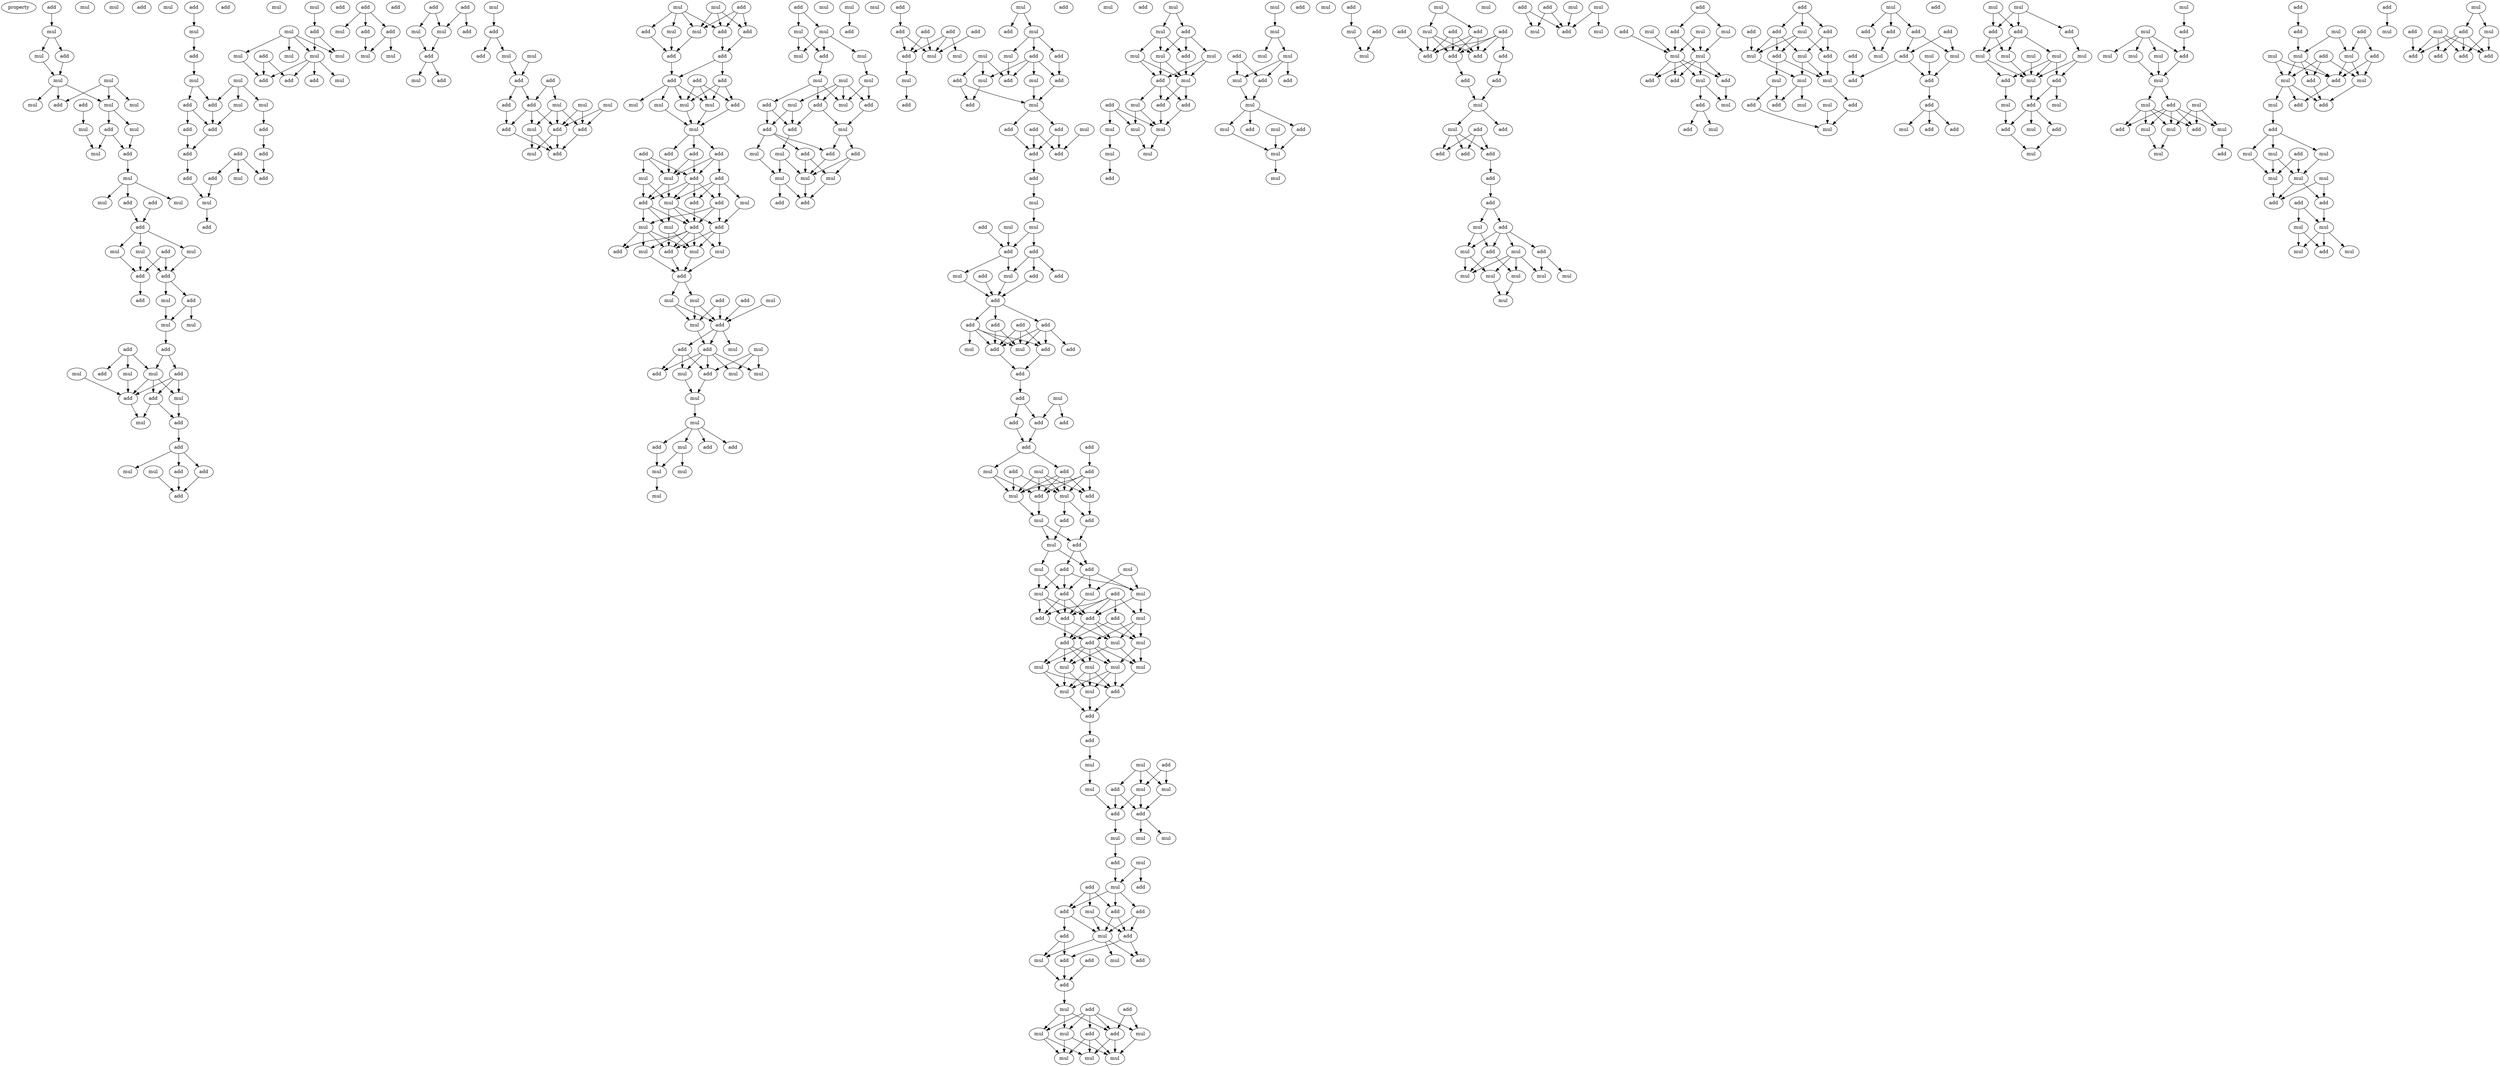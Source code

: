 digraph {
    node [fontcolor=black]
    property [mul=2,lf=1.4]
    0 [ label = add ];
    1 [ label = mul ];
    2 [ label = mul ];
    3 [ label = mul ];
    4 [ label = mul ];
    5 [ label = add ];
    6 [ label = mul ];
    7 [ label = mul ];
    8 [ label = mul ];
    9 [ label = mul ];
    10 [ label = add ];
    11 [ label = mul ];
    12 [ label = add ];
    13 [ label = mul ];
    14 [ label = add ];
    15 [ label = mul ];
    16 [ label = add ];
    17 [ label = mul ];
    18 [ label = mul ];
    19 [ label = mul ];
    20 [ label = add ];
    21 [ label = mul ];
    22 [ label = add ];
    23 [ label = add ];
    24 [ label = add ];
    25 [ label = mul ];
    26 [ label = add ];
    27 [ label = mul ];
    28 [ label = mul ];
    29 [ label = add ];
    30 [ label = add ];
    31 [ label = mul ];
    32 [ label = add ];
    33 [ label = add ];
    34 [ label = mul ];
    35 [ label = mul ];
    36 [ label = add ];
    37 [ label = add ];
    38 [ label = add ];
    39 [ label = mul ];
    40 [ label = mul ];
    41 [ label = add ];
    42 [ label = mul ];
    43 [ label = add ];
    44 [ label = add ];
    45 [ label = mul ];
    46 [ label = mul ];
    47 [ label = add ];
    48 [ label = add ];
    49 [ label = mul ];
    50 [ label = mul ];
    51 [ label = add ];
    52 [ label = add ];
    53 [ label = mul ];
    54 [ label = add ];
    55 [ label = add ];
    56 [ label = add ];
    57 [ label = mul ];
    58 [ label = mul ];
    59 [ label = add ];
    60 [ label = mul ];
    61 [ label = mul ];
    62 [ label = add ];
    63 [ label = add ];
    64 [ label = mul ];
    65 [ label = mul ];
    66 [ label = add ];
    67 [ label = add ];
    68 [ label = add ];
    69 [ label = add ];
    70 [ label = add ];
    71 [ label = add ];
    72 [ label = add ];
    73 [ label = add ];
    74 [ label = mul ];
    75 [ label = add ];
    76 [ label = mul ];
    77 [ label = mul ];
    78 [ label = add ];
    79 [ label = add ];
    80 [ label = add ];
    81 [ label = mul ];
    82 [ label = mul ];
    83 [ label = add ];
    84 [ label = mul ];
    85 [ label = mul ];
    86 [ label = mul ];
    87 [ label = mul ];
    88 [ label = add ];
    89 [ label = add ];
    90 [ label = add ];
    91 [ label = add ];
    92 [ label = mul ];
    93 [ label = add ];
    94 [ label = add ];
    95 [ label = add ];
    96 [ label = mul ];
    97 [ label = mul ];
    98 [ label = add ];
    99 [ label = add ];
    100 [ label = add ];
    101 [ label = mul ];
    102 [ label = mul ];
    103 [ label = add ];
    104 [ label = mul ];
    105 [ label = add ];
    106 [ label = mul ];
    107 [ label = add ];
    108 [ label = mul ];
    109 [ label = mul ];
    110 [ label = add ];
    111 [ label = add ];
    112 [ label = add ];
    113 [ label = mul ];
    114 [ label = add ];
    115 [ label = mul ];
    116 [ label = add ];
    117 [ label = mul ];
    118 [ label = add ];
    119 [ label = mul ];
    120 [ label = add ];
    121 [ label = add ];
    122 [ label = add ];
    123 [ label = mul ];
    124 [ label = mul ];
    125 [ label = add ];
    126 [ label = mul ];
    127 [ label = add ];
    128 [ label = add ];
    129 [ label = mul ];
    130 [ label = mul ];
    131 [ label = add ];
    132 [ label = add ];
    133 [ label = add ];
    134 [ label = add ];
    135 [ label = add ];
    136 [ label = add ];
    137 [ label = mul ];
    138 [ label = add ];
    139 [ label = mul ];
    140 [ label = mul ];
    141 [ label = mul ];
    142 [ label = mul ];
    143 [ label = add ];
    144 [ label = add ];
    145 [ label = add ];
    146 [ label = add ];
    147 [ label = add ];
    148 [ label = mul ];
    149 [ label = add ];
    150 [ label = mul ];
    151 [ label = add ];
    152 [ label = mul ];
    153 [ label = add ];
    154 [ label = add ];
    155 [ label = mul ];
    156 [ label = add ];
    157 [ label = add ];
    158 [ label = mul ];
    159 [ label = mul ];
    160 [ label = add ];
    161 [ label = mul ];
    162 [ label = mul ];
    163 [ label = mul ];
    164 [ label = add ];
    165 [ label = add ];
    166 [ label = add ];
    167 [ label = mul ];
    168 [ label = mul ];
    169 [ label = add ];
    170 [ label = mul ];
    171 [ label = add ];
    172 [ label = mul ];
    173 [ label = mul ];
    174 [ label = add ];
    175 [ label = add ];
    176 [ label = mul ];
    177 [ label = add ];
    178 [ label = mul ];
    179 [ label = add ];
    180 [ label = mul ];
    181 [ label = mul ];
    182 [ label = mul ];
    183 [ label = mul ];
    184 [ label = add ];
    185 [ label = mul ];
    186 [ label = add ];
    187 [ label = add ];
    188 [ label = mul ];
    189 [ label = mul ];
    190 [ label = mul ];
    191 [ label = add ];
    192 [ label = mul ];
    193 [ label = mul ];
    194 [ label = mul ];
    195 [ label = mul ];
    196 [ label = mul ];
    197 [ label = add ];
    198 [ label = mul ];
    199 [ label = mul ];
    200 [ label = mul ];
    201 [ label = mul ];
    202 [ label = add ];
    203 [ label = add ];
    204 [ label = mul ];
    205 [ label = add ];
    206 [ label = add ];
    207 [ label = add ];
    208 [ label = mul ];
    209 [ label = add ];
    210 [ label = mul ];
    211 [ label = add ];
    212 [ label = mul ];
    213 [ label = add ];
    214 [ label = mul ];
    215 [ label = mul ];
    216 [ label = mul ];
    217 [ label = add ];
    218 [ label = add ];
    219 [ label = mul ];
    220 [ label = mul ];
    221 [ label = add ];
    222 [ label = add ];
    223 [ label = add ];
    224 [ label = add ];
    225 [ label = add ];
    226 [ label = add ];
    227 [ label = mul ];
    228 [ label = add ];
    229 [ label = mul ];
    230 [ label = mul ];
    231 [ label = add ];
    232 [ label = mul ];
    233 [ label = add ];
    234 [ label = mul ];
    235 [ label = add ];
    236 [ label = add ];
    237 [ label = mul ];
    238 [ label = mul ];
    239 [ label = add ];
    240 [ label = add ];
    241 [ label = add ];
    242 [ label = mul ];
    243 [ label = mul ];
    244 [ label = mul ];
    245 [ label = add ];
    246 [ label = add ];
    247 [ label = add ];
    248 [ label = add ];
    249 [ label = mul ];
    250 [ label = add ];
    251 [ label = add ];
    252 [ label = add ];
    253 [ label = add ];
    254 [ label = mul ];
    255 [ label = mul ];
    256 [ label = add ];
    257 [ label = mul ];
    258 [ label = add ];
    259 [ label = add ];
    260 [ label = add ];
    261 [ label = mul ];
    262 [ label = mul ];
    263 [ label = add ];
    264 [ label = add ];
    265 [ label = add ];
    266 [ label = add ];
    267 [ label = add ];
    268 [ label = add ];
    269 [ label = add ];
    270 [ label = mul ];
    271 [ label = add ];
    272 [ label = add ];
    273 [ label = add ];
    274 [ label = mul ];
    275 [ label = add ];
    276 [ label = mul ];
    277 [ label = add ];
    278 [ label = add ];
    279 [ label = add ];
    280 [ label = add ];
    281 [ label = add ];
    282 [ label = add ];
    283 [ label = add ];
    284 [ label = add ];
    285 [ label = mul ];
    286 [ label = add ];
    287 [ label = mul ];
    288 [ label = mul ];
    289 [ label = add ];
    290 [ label = add ];
    291 [ label = mul ];
    292 [ label = mul ];
    293 [ label = add ];
    294 [ label = add ];
    295 [ label = mul ];
    296 [ label = add ];
    297 [ label = mul ];
    298 [ label = add ];
    299 [ label = add ];
    300 [ label = mul ];
    301 [ label = mul ];
    302 [ label = add ];
    303 [ label = add ];
    304 [ label = mul ];
    305 [ label = mul ];
    306 [ label = mul ];
    307 [ label = add ];
    308 [ label = add ];
    309 [ label = add ];
    310 [ label = add ];
    311 [ label = add ];
    312 [ label = add ];
    313 [ label = mul ];
    314 [ label = mul ];
    315 [ label = mul ];
    316 [ label = mul ];
    317 [ label = mul ];
    318 [ label = mul ];
    319 [ label = mul ];
    320 [ label = mul ];
    321 [ label = add ];
    322 [ label = mul ];
    323 [ label = add ];
    324 [ label = add ];
    325 [ label = mul ];
    326 [ label = mul ];
    327 [ label = add ];
    328 [ label = mul ];
    329 [ label = add ];
    330 [ label = mul ];
    331 [ label = mul ];
    332 [ label = add ];
    333 [ label = add ];
    334 [ label = mul ];
    335 [ label = mul ];
    336 [ label = mul ];
    337 [ label = mul ];
    338 [ label = add ];
    339 [ label = mul ];
    340 [ label = add ];
    341 [ label = mul ];
    342 [ label = add ];
    343 [ label = add ];
    344 [ label = add ];
    345 [ label = add ];
    346 [ label = mul ];
    347 [ label = add ];
    348 [ label = add ];
    349 [ label = mul ];
    350 [ label = add ];
    351 [ label = add ];
    352 [ label = add ];
    353 [ label = mul ];
    354 [ label = add ];
    355 [ label = mul ];
    356 [ label = add ];
    357 [ label = add ];
    358 [ label = mul ];
    359 [ label = add ];
    360 [ label = mul ];
    361 [ label = mul ];
    362 [ label = add ];
    363 [ label = add ];
    364 [ label = mul ];
    365 [ label = mul ];
    366 [ label = mul ];
    367 [ label = mul ];
    368 [ label = mul ];
    369 [ label = mul ];
    370 [ label = add ];
    371 [ label = mul ];
    372 [ label = add ];
    373 [ label = mul ];
    374 [ label = mul ];
    375 [ label = mul ];
    376 [ label = add ];
    377 [ label = add ];
    378 [ label = add ];
    379 [ label = add ];
    380 [ label = mul ];
    381 [ label = mul ];
    382 [ label = mul ];
    383 [ label = mul ];
    384 [ label = mul ];
    385 [ label = mul ];
    386 [ label = mul ];
    387 [ label = mul ];
    388 [ label = add ];
    389 [ label = mul ];
    390 [ label = add ];
    391 [ label = mul ];
    392 [ label = mul ];
    393 [ label = add ];
    394 [ label = add ];
    395 [ label = add ];
    396 [ label = mul ];
    397 [ label = mul ];
    398 [ label = add ];
    399 [ label = mul ];
    400 [ label = mul ];
    401 [ label = add ];
    402 [ label = mul ];
    403 [ label = add ];
    404 [ label = mul ];
    405 [ label = mul ];
    406 [ label = add ];
    407 [ label = mul ];
    408 [ label = mul ];
    409 [ label = add ];
    410 [ label = add ];
    411 [ label = add ];
    412 [ label = add ];
    413 [ label = mul ];
    414 [ label = add ];
    415 [ label = add ];
    416 [ label = add ];
    417 [ label = add ];
    418 [ label = add ];
    419 [ label = add ];
    420 [ label = mul ];
    421 [ label = mul ];
    422 [ label = add ];
    423 [ label = add ];
    424 [ label = add ];
    425 [ label = add ];
    426 [ label = add ];
    427 [ label = add ];
    428 [ label = add ];
    429 [ label = add ];
    430 [ label = mul ];
    431 [ label = add ];
    432 [ label = mul ];
    433 [ label = add ];
    434 [ label = mul ];
    435 [ label = mul ];
    436 [ label = mul ];
    437 [ label = mul ];
    438 [ label = mul ];
    439 [ label = mul ];
    440 [ label = mul ];
    441 [ label = mul ];
    442 [ label = add ];
    443 [ label = add ];
    444 [ label = mul ];
    445 [ label = mul ];
    446 [ label = mul ];
    447 [ label = mul ];
    448 [ label = add ];
    449 [ label = add ];
    450 [ label = mul ];
    451 [ label = mul ];
    452 [ label = add ];
    453 [ label = mul ];
    454 [ label = add ];
    455 [ label = mul ];
    456 [ label = mul ];
    457 [ label = mul ];
    458 [ label = add ];
    459 [ label = add ];
    460 [ label = add ];
    461 [ label = add ];
    462 [ label = mul ];
    463 [ label = add ];
    464 [ label = mul ];
    465 [ label = add ];
    466 [ label = add ];
    467 [ label = add ];
    468 [ label = add ];
    469 [ label = mul ];
    470 [ label = add ];
    471 [ label = mul ];
    472 [ label = add ];
    473 [ label = mul ];
    474 [ label = mul ];
    475 [ label = mul ];
    476 [ label = mul ];
    477 [ label = add ];
    478 [ label = add ];
    479 [ label = mul ];
    480 [ label = mul ];
    481 [ label = add ];
    482 [ label = mul ];
    483 [ label = mul ];
    484 [ label = add ];
    485 [ label = add ];
    486 [ label = add ];
    487 [ label = add ];
    488 [ label = add ];
    489 [ label = add ];
    490 [ label = mul ];
    491 [ label = add ];
    492 [ label = mul ];
    493 [ label = mul ];
    494 [ label = add ];
    495 [ label = add ];
    496 [ label = add ];
    497 [ label = mul ];
    498 [ label = mul ];
    499 [ label = add ];
    500 [ label = add ];
    501 [ label = mul ];
    502 [ label = add ];
    503 [ label = add ];
    504 [ label = add ];
    505 [ label = mul ];
    506 [ label = mul ];
    507 [ label = mul ];
    508 [ label = mul ];
    509 [ label = mul ];
    510 [ label = mul ];
    511 [ label = add ];
    512 [ label = add ];
    513 [ label = mul ];
    514 [ label = mul ];
    515 [ label = add ];
    516 [ label = add ];
    517 [ label = add ];
    518 [ label = mul ];
    519 [ label = mul ];
    520 [ label = mul ];
    521 [ label = mul ];
    522 [ label = add ];
    523 [ label = mul ];
    524 [ label = add ];
    525 [ label = mul ];
    526 [ label = mul ];
    527 [ label = mul ];
    528 [ label = add ];
    529 [ label = mul ];
    530 [ label = mul ];
    531 [ label = add ];
    532 [ label = mul ];
    533 [ label = mul ];
    534 [ label = mul ];
    535 [ label = add ];
    536 [ label = mul ];
    537 [ label = add ];
    538 [ label = add ];
    539 [ label = mul ];
    540 [ label = add ];
    541 [ label = add ];
    542 [ label = mul ];
    543 [ label = add ];
    544 [ label = mul ];
    545 [ label = add ];
    546 [ label = mul ];
    547 [ label = mul ];
    548 [ label = add ];
    549 [ label = add ];
    550 [ label = mul ];
    551 [ label = add ];
    552 [ label = mul ];
    553 [ label = add ];
    554 [ label = add ];
    555 [ label = add ];
    556 [ label = mul ];
    557 [ label = add ];
    558 [ label = mul ];
    559 [ label = mul ];
    560 [ label = mul ];
    561 [ label = mul ];
    562 [ label = mul ];
    563 [ label = mul ];
    564 [ label = add ];
    565 [ label = add ];
    566 [ label = add ];
    567 [ label = mul ];
    568 [ label = mul ];
    569 [ label = mul ];
    570 [ label = mul ];
    571 [ label = add ];
    572 [ label = mul ];
    573 [ label = mul ];
    574 [ label = add ];
    575 [ label = add ];
    576 [ label = mul ];
    577 [ label = add ];
    578 [ label = add ];
    579 [ label = add ];
    580 [ label = add ];
    0 -> 3 [ name = 0 ];
    3 -> 4 [ name = 1 ];
    3 -> 5 [ name = 2 ];
    4 -> 7 [ name = 3 ];
    5 -> 7 [ name = 4 ];
    6 -> 9 [ name = 5 ];
    6 -> 10 [ name = 6 ];
    6 -> 11 [ name = 7 ];
    7 -> 8 [ name = 8 ];
    7 -> 9 [ name = 9 ];
    7 -> 10 [ name = 10 ];
    9 -> 14 [ name = 11 ];
    9 -> 15 [ name = 12 ];
    12 -> 13 [ name = 13 ];
    13 -> 17 [ name = 14 ];
    14 -> 16 [ name = 15 ];
    14 -> 17 [ name = 16 ];
    15 -> 16 [ name = 17 ];
    16 -> 18 [ name = 18 ];
    18 -> 19 [ name = 19 ];
    18 -> 20 [ name = 20 ];
    18 -> 21 [ name = 21 ];
    20 -> 23 [ name = 22 ];
    22 -> 23 [ name = 23 ];
    23 -> 25 [ name = 24 ];
    23 -> 27 [ name = 25 ];
    23 -> 28 [ name = 26 ];
    25 -> 29 [ name = 27 ];
    25 -> 30 [ name = 28 ];
    26 -> 29 [ name = 29 ];
    26 -> 30 [ name = 30 ];
    27 -> 30 [ name = 31 ];
    28 -> 29 [ name = 32 ];
    29 -> 31 [ name = 33 ];
    29 -> 32 [ name = 34 ];
    30 -> 33 [ name = 35 ];
    31 -> 34 [ name = 36 ];
    32 -> 34 [ name = 37 ];
    32 -> 35 [ name = 38 ];
    34 -> 36 [ name = 39 ];
    36 -> 40 [ name = 40 ];
    36 -> 41 [ name = 41 ];
    37 -> 38 [ name = 42 ];
    37 -> 40 [ name = 43 ];
    37 -> 42 [ name = 44 ];
    39 -> 43 [ name = 45 ];
    40 -> 43 [ name = 46 ];
    40 -> 44 [ name = 47 ];
    40 -> 45 [ name = 48 ];
    41 -> 43 [ name = 49 ];
    41 -> 44 [ name = 50 ];
    41 -> 45 [ name = 51 ];
    42 -> 43 [ name = 52 ];
    43 -> 46 [ name = 53 ];
    44 -> 46 [ name = 54 ];
    44 -> 47 [ name = 55 ];
    45 -> 47 [ name = 56 ];
    47 -> 48 [ name = 57 ];
    48 -> 51 [ name = 58 ];
    48 -> 52 [ name = 59 ];
    48 -> 53 [ name = 60 ];
    50 -> 54 [ name = 61 ];
    51 -> 54 [ name = 62 ];
    52 -> 54 [ name = 63 ];
    55 -> 58 [ name = 64 ];
    58 -> 59 [ name = 65 ];
    59 -> 61 [ name = 66 ];
    60 -> 62 [ name = 67 ];
    60 -> 64 [ name = 68 ];
    60 -> 65 [ name = 69 ];
    61 -> 62 [ name = 70 ];
    61 -> 63 [ name = 71 ];
    62 -> 66 [ name = 72 ];
    63 -> 66 [ name = 73 ];
    63 -> 68 [ name = 74 ];
    64 -> 66 [ name = 75 ];
    65 -> 67 [ name = 76 ];
    66 -> 70 [ name = 77 ];
    67 -> 71 [ name = 78 ];
    68 -> 70 [ name = 79 ];
    69 -> 73 [ name = 80 ];
    69 -> 74 [ name = 81 ];
    69 -> 75 [ name = 82 ];
    70 -> 72 [ name = 83 ];
    71 -> 75 [ name = 84 ];
    72 -> 76 [ name = 85 ];
    73 -> 76 [ name = 86 ];
    76 -> 79 [ name = 87 ];
    77 -> 80 [ name = 88 ];
    80 -> 84 [ name = 89 ];
    80 -> 86 [ name = 90 ];
    81 -> 82 [ name = 91 ];
    81 -> 84 [ name = 92 ];
    81 -> 85 [ name = 93 ];
    81 -> 86 [ name = 94 ];
    82 -> 90 [ name = 95 ];
    83 -> 89 [ name = 96 ];
    83 -> 90 [ name = 97 ];
    84 -> 87 [ name = 98 ];
    84 -> 88 [ name = 99 ];
    84 -> 89 [ name = 100 ];
    84 -> 90 [ name = 101 ];
    91 -> 92 [ name = 102 ];
    91 -> 94 [ name = 103 ];
    91 -> 95 [ name = 104 ];
    94 -> 96 [ name = 105 ];
    95 -> 96 [ name = 106 ];
    95 -> 97 [ name = 107 ];
    98 -> 101 [ name = 108 ];
    98 -> 102 [ name = 109 ];
    99 -> 100 [ name = 110 ];
    99 -> 101 [ name = 111 ];
    101 -> 103 [ name = 112 ];
    102 -> 103 [ name = 113 ];
    103 -> 104 [ name = 114 ];
    103 -> 105 [ name = 115 ];
    106 -> 107 [ name = 116 ];
    107 -> 109 [ name = 117 ];
    107 -> 110 [ name = 118 ];
    108 -> 111 [ name = 119 ];
    109 -> 111 [ name = 120 ];
    111 -> 114 [ name = 121 ];
    111 -> 116 [ name = 122 ];
    112 -> 114 [ name = 123 ];
    112 -> 117 [ name = 124 ];
    113 -> 120 [ name = 125 ];
    113 -> 121 [ name = 126 ];
    114 -> 118 [ name = 127 ];
    114 -> 119 [ name = 128 ];
    114 -> 120 [ name = 129 ];
    115 -> 120 [ name = 130 ];
    115 -> 121 [ name = 131 ];
    116 -> 118 [ name = 132 ];
    117 -> 119 [ name = 133 ];
    117 -> 120 [ name = 134 ];
    117 -> 121 [ name = 135 ];
    118 -> 122 [ name = 136 ];
    119 -> 122 [ name = 137 ];
    119 -> 123 [ name = 138 ];
    120 -> 122 [ name = 139 ];
    120 -> 123 [ name = 140 ];
    121 -> 122 [ name = 141 ];
    124 -> 128 [ name = 142 ];
    124 -> 129 [ name = 143 ];
    124 -> 130 [ name = 144 ];
    124 -> 131 [ name = 145 ];
    125 -> 127 [ name = 146 ];
    125 -> 129 [ name = 147 ];
    125 -> 131 [ name = 148 ];
    126 -> 127 [ name = 149 ];
    126 -> 129 [ name = 150 ];
    126 -> 131 [ name = 151 ];
    127 -> 133 [ name = 152 ];
    128 -> 132 [ name = 153 ];
    129 -> 132 [ name = 154 ];
    130 -> 132 [ name = 155 ];
    131 -> 133 [ name = 156 ];
    132 -> 135 [ name = 157 ];
    133 -> 134 [ name = 158 ];
    133 -> 135 [ name = 159 ];
    134 -> 137 [ name = 160 ];
    134 -> 138 [ name = 161 ];
    134 -> 140 [ name = 162 ];
    135 -> 137 [ name = 163 ];
    135 -> 139 [ name = 164 ];
    135 -> 140 [ name = 165 ];
    135 -> 141 [ name = 166 ];
    136 -> 137 [ name = 167 ];
    136 -> 138 [ name = 168 ];
    136 -> 140 [ name = 169 ];
    137 -> 142 [ name = 170 ];
    138 -> 142 [ name = 171 ];
    140 -> 142 [ name = 172 ];
    141 -> 142 [ name = 173 ];
    142 -> 143 [ name = 174 ];
    142 -> 145 [ name = 175 ];
    142 -> 146 [ name = 176 ];
    143 -> 150 [ name = 177 ];
    144 -> 147 [ name = 178 ];
    144 -> 148 [ name = 179 ];
    144 -> 150 [ name = 180 ];
    145 -> 147 [ name = 181 ];
    145 -> 150 [ name = 182 ];
    146 -> 147 [ name = 183 ];
    146 -> 149 [ name = 184 ];
    146 -> 150 [ name = 185 ];
    147 -> 151 [ name = 186 ];
    147 -> 153 [ name = 187 ];
    147 -> 154 [ name = 188 ];
    147 -> 155 [ name = 189 ];
    148 -> 151 [ name = 190 ];
    148 -> 155 [ name = 191 ];
    149 -> 152 [ name = 192 ];
    149 -> 153 [ name = 193 ];
    149 -> 154 [ name = 194 ];
    149 -> 155 [ name = 195 ];
    150 -> 151 [ name = 196 ];
    150 -> 155 [ name = 197 ];
    151 -> 156 [ name = 198 ];
    151 -> 158 [ name = 199 ];
    151 -> 159 [ name = 200 ];
    152 -> 157 [ name = 201 ];
    153 -> 156 [ name = 202 ];
    153 -> 157 [ name = 203 ];
    153 -> 159 [ name = 204 ];
    154 -> 156 [ name = 205 ];
    155 -> 156 [ name = 206 ];
    155 -> 157 [ name = 207 ];
    155 -> 158 [ name = 208 ];
    156 -> 160 [ name = 209 ];
    156 -> 161 [ name = 210 ];
    156 -> 162 [ name = 211 ];
    156 -> 163 [ name = 212 ];
    156 -> 164 [ name = 213 ];
    157 -> 162 [ name = 214 ];
    157 -> 163 [ name = 215 ];
    157 -> 164 [ name = 216 ];
    158 -> 162 [ name = 217 ];
    158 -> 164 [ name = 218 ];
    159 -> 160 [ name = 219 ];
    159 -> 161 [ name = 220 ];
    159 -> 162 [ name = 221 ];
    159 -> 164 [ name = 222 ];
    161 -> 165 [ name = 223 ];
    162 -> 165 [ name = 224 ];
    163 -> 165 [ name = 225 ];
    164 -> 165 [ name = 226 ];
    165 -> 167 [ name = 227 ];
    165 -> 170 [ name = 228 ];
    166 -> 171 [ name = 229 ];
    167 -> 171 [ name = 230 ];
    167 -> 172 [ name = 231 ];
    168 -> 171 [ name = 232 ];
    169 -> 171 [ name = 233 ];
    169 -> 172 [ name = 234 ];
    170 -> 171 [ name = 235 ];
    170 -> 172 [ name = 236 ];
    171 -> 174 [ name = 237 ];
    171 -> 175 [ name = 238 ];
    171 -> 176 [ name = 239 ];
    172 -> 174 [ name = 240 ];
    173 -> 177 [ name = 241 ];
    173 -> 178 [ name = 242 ];
    173 -> 181 [ name = 243 ];
    174 -> 177 [ name = 244 ];
    174 -> 178 [ name = 245 ];
    174 -> 179 [ name = 246 ];
    174 -> 180 [ name = 247 ];
    174 -> 181 [ name = 248 ];
    175 -> 177 [ name = 249 ];
    175 -> 179 [ name = 250 ];
    175 -> 180 [ name = 251 ];
    177 -> 182 [ name = 252 ];
    180 -> 182 [ name = 253 ];
    182 -> 183 [ name = 254 ];
    183 -> 184 [ name = 255 ];
    183 -> 185 [ name = 256 ];
    183 -> 186 [ name = 257 ];
    183 -> 187 [ name = 258 ];
    184 -> 189 [ name = 259 ];
    185 -> 188 [ name = 260 ];
    185 -> 189 [ name = 261 ];
    189 -> 190 [ name = 262 ];
    191 -> 192 [ name = 263 ];
    191 -> 193 [ name = 264 ];
    192 -> 196 [ name = 265 ];
    192 -> 197 [ name = 266 ];
    193 -> 195 [ name = 267 ];
    193 -> 196 [ name = 268 ];
    193 -> 197 [ name = 269 ];
    195 -> 200 [ name = 270 ];
    197 -> 198 [ name = 271 ];
    198 -> 202 [ name = 272 ];
    198 -> 203 [ name = 273 ];
    198 -> 204 [ name = 274 ];
    199 -> 201 [ name = 275 ];
    199 -> 202 [ name = 276 ];
    199 -> 204 [ name = 277 ];
    199 -> 205 [ name = 278 ];
    200 -> 204 [ name = 279 ];
    200 -> 205 [ name = 280 ];
    201 -> 206 [ name = 281 ];
    201 -> 207 [ name = 282 ];
    202 -> 206 [ name = 283 ];
    202 -> 208 [ name = 284 ];
    203 -> 206 [ name = 285 ];
    203 -> 207 [ name = 286 ];
    205 -> 208 [ name = 287 ];
    206 -> 212 [ name = 288 ];
    207 -> 210 [ name = 289 ];
    207 -> 211 [ name = 290 ];
    207 -> 213 [ name = 291 ];
    208 -> 209 [ name = 292 ];
    208 -> 211 [ name = 293 ];
    209 -> 214 [ name = 294 ];
    209 -> 215 [ name = 295 ];
    210 -> 216 [ name = 296 ];
    211 -> 215 [ name = 297 ];
    212 -> 215 [ name = 298 ];
    212 -> 216 [ name = 299 ];
    213 -> 214 [ name = 300 ];
    213 -> 215 [ name = 301 ];
    214 -> 218 [ name = 302 ];
    215 -> 218 [ name = 303 ];
    216 -> 217 [ name = 304 ];
    216 -> 218 [ name = 305 ];
    219 -> 221 [ name = 306 ];
    222 -> 223 [ name = 307 ];
    223 -> 228 [ name = 308 ];
    223 -> 229 [ name = 309 ];
    224 -> 228 [ name = 310 ];
    224 -> 229 [ name = 311 ];
    225 -> 229 [ name = 312 ];
    226 -> 227 [ name = 313 ];
    226 -> 228 [ name = 314 ];
    226 -> 229 [ name = 315 ];
    228 -> 230 [ name = 316 ];
    230 -> 231 [ name = 317 ];
    232 -> 233 [ name = 318 ];
    232 -> 234 [ name = 319 ];
    234 -> 235 [ name = 320 ];
    234 -> 236 [ name = 321 ];
    234 -> 238 [ name = 322 ];
    235 -> 239 [ name = 323 ];
    235 -> 241 [ name = 324 ];
    235 -> 242 [ name = 325 ];
    235 -> 243 [ name = 326 ];
    236 -> 241 [ name = 327 ];
    237 -> 239 [ name = 328 ];
    237 -> 240 [ name = 329 ];
    237 -> 242 [ name = 330 ];
    238 -> 239 [ name = 331 ];
    240 -> 244 [ name = 332 ];
    240 -> 245 [ name = 333 ];
    241 -> 244 [ name = 334 ];
    242 -> 245 [ name = 335 ];
    243 -> 244 [ name = 336 ];
    244 -> 246 [ name = 337 ];
    244 -> 250 [ name = 338 ];
    246 -> 251 [ name = 339 ];
    247 -> 251 [ name = 340 ];
    247 -> 252 [ name = 341 ];
    249 -> 252 [ name = 342 ];
    250 -> 251 [ name = 343 ];
    250 -> 252 [ name = 344 ];
    251 -> 253 [ name = 345 ];
    253 -> 254 [ name = 346 ];
    254 -> 257 [ name = 347 ];
    255 -> 258 [ name = 348 ];
    256 -> 258 [ name = 349 ];
    257 -> 258 [ name = 350 ];
    257 -> 259 [ name = 351 ];
    258 -> 261 [ name = 352 ];
    258 -> 262 [ name = 353 ];
    259 -> 260 [ name = 354 ];
    259 -> 261 [ name = 355 ];
    259 -> 264 [ name = 356 ];
    261 -> 265 [ name = 357 ];
    262 -> 265 [ name = 358 ];
    263 -> 265 [ name = 359 ];
    264 -> 265 [ name = 360 ];
    265 -> 266 [ name = 361 ];
    265 -> 267 [ name = 362 ];
    265 -> 269 [ name = 363 ];
    266 -> 270 [ name = 364 ];
    266 -> 271 [ name = 365 ];
    267 -> 270 [ name = 366 ];
    267 -> 271 [ name = 367 ];
    267 -> 272 [ name = 368 ];
    267 -> 273 [ name = 369 ];
    268 -> 270 [ name = 370 ];
    268 -> 271 [ name = 371 ];
    268 -> 272 [ name = 372 ];
    269 -> 270 [ name = 373 ];
    269 -> 271 [ name = 374 ];
    269 -> 272 [ name = 375 ];
    269 -> 274 [ name = 376 ];
    271 -> 275 [ name = 377 ];
    272 -> 275 [ name = 378 ];
    275 -> 277 [ name = 379 ];
    276 -> 278 [ name = 380 ];
    276 -> 280 [ name = 381 ];
    277 -> 279 [ name = 382 ];
    277 -> 280 [ name = 383 ];
    279 -> 282 [ name = 384 ];
    280 -> 282 [ name = 385 ];
    281 -> 286 [ name = 386 ];
    282 -> 283 [ name = 387 ];
    282 -> 285 [ name = 388 ];
    283 -> 288 [ name = 389 ];
    283 -> 289 [ name = 390 ];
    283 -> 290 [ name = 391 ];
    283 -> 291 [ name = 392 ];
    284 -> 288 [ name = 393 ];
    284 -> 291 [ name = 394 ];
    285 -> 288 [ name = 395 ];
    285 -> 289 [ name = 396 ];
    286 -> 288 [ name = 397 ];
    286 -> 289 [ name = 398 ];
    286 -> 290 [ name = 399 ];
    286 -> 291 [ name = 400 ];
    287 -> 288 [ name = 401 ];
    287 -> 289 [ name = 402 ];
    287 -> 290 [ name = 403 ];
    287 -> 291 [ name = 404 ];
    288 -> 292 [ name = 405 ];
    289 -> 292 [ name = 406 ];
    290 -> 294 [ name = 407 ];
    291 -> 293 [ name = 408 ];
    291 -> 294 [ name = 409 ];
    292 -> 295 [ name = 410 ];
    292 -> 296 [ name = 411 ];
    293 -> 295 [ name = 412 ];
    294 -> 296 [ name = 413 ];
    295 -> 297 [ name = 414 ];
    295 -> 298 [ name = 415 ];
    296 -> 298 [ name = 416 ];
    296 -> 299 [ name = 417 ];
    297 -> 302 [ name = 418 ];
    297 -> 304 [ name = 419 ];
    298 -> 301 [ name = 420 ];
    298 -> 302 [ name = 421 ];
    298 -> 305 [ name = 422 ];
    299 -> 301 [ name = 423 ];
    299 -> 302 [ name = 424 ];
    299 -> 304 [ name = 425 ];
    300 -> 301 [ name = 426 ];
    300 -> 305 [ name = 427 ];
    301 -> 306 [ name = 428 ];
    301 -> 307 [ name = 429 ];
    302 -> 307 [ name = 430 ];
    302 -> 308 [ name = 431 ];
    302 -> 310 [ name = 432 ];
    303 -> 306 [ name = 433 ];
    303 -> 307 [ name = 434 ];
    303 -> 308 [ name = 435 ];
    303 -> 309 [ name = 436 ];
    303 -> 310 [ name = 437 ];
    304 -> 307 [ name = 438 ];
    304 -> 308 [ name = 439 ];
    304 -> 310 [ name = 440 ];
    305 -> 308 [ name = 441 ];
    306 -> 311 [ name = 442 ];
    306 -> 313 [ name = 443 ];
    306 -> 314 [ name = 444 ];
    307 -> 312 [ name = 445 ];
    307 -> 313 [ name = 446 ];
    307 -> 314 [ name = 447 ];
    308 -> 312 [ name = 448 ];
    308 -> 314 [ name = 449 ];
    309 -> 312 [ name = 450 ];
    309 -> 313 [ name = 451 ];
    310 -> 311 [ name = 452 ];
    311 -> 315 [ name = 453 ];
    311 -> 316 [ name = 454 ];
    311 -> 317 [ name = 455 ];
    311 -> 318 [ name = 456 ];
    311 -> 319 [ name = 457 ];
    312 -> 315 [ name = 458 ];
    312 -> 316 [ name = 459 ];
    312 -> 317 [ name = 460 ];
    312 -> 319 [ name = 461 ];
    313 -> 315 [ name = 462 ];
    313 -> 318 [ name = 463 ];
    314 -> 317 [ name = 464 ];
    314 -> 318 [ name = 465 ];
    315 -> 320 [ name = 466 ];
    315 -> 321 [ name = 467 ];
    315 -> 322 [ name = 468 ];
    316 -> 321 [ name = 469 ];
    316 -> 322 [ name = 470 ];
    317 -> 320 [ name = 471 ];
    317 -> 322 [ name = 472 ];
    318 -> 321 [ name = 473 ];
    319 -> 320 [ name = 474 ];
    319 -> 321 [ name = 475 ];
    319 -> 322 [ name = 476 ];
    320 -> 323 [ name = 477 ];
    321 -> 323 [ name = 478 ];
    322 -> 323 [ name = 479 ];
    323 -> 324 [ name = 480 ];
    324 -> 325 [ name = 481 ];
    325 -> 331 [ name = 482 ];
    326 -> 328 [ name = 483 ];
    326 -> 329 [ name = 484 ];
    326 -> 330 [ name = 485 ];
    327 -> 328 [ name = 486 ];
    327 -> 330 [ name = 487 ];
    328 -> 332 [ name = 488 ];
    328 -> 333 [ name = 489 ];
    329 -> 332 [ name = 490 ];
    329 -> 333 [ name = 491 ];
    330 -> 333 [ name = 492 ];
    331 -> 332 [ name = 493 ];
    332 -> 335 [ name = 494 ];
    333 -> 334 [ name = 495 ];
    333 -> 337 [ name = 496 ];
    335 -> 338 [ name = 497 ];
    338 -> 341 [ name = 498 ];
    339 -> 341 [ name = 499 ];
    339 -> 342 [ name = 500 ];
    340 -> 345 [ name = 501 ];
    340 -> 346 [ name = 502 ];
    340 -> 347 [ name = 503 ];
    341 -> 344 [ name = 504 ];
    341 -> 345 [ name = 505 ];
    341 -> 347 [ name = 506 ];
    344 -> 348 [ name = 507 ];
    344 -> 349 [ name = 508 ];
    345 -> 348 [ name = 509 ];
    345 -> 349 [ name = 510 ];
    346 -> 348 [ name = 511 ];
    346 -> 349 [ name = 512 ];
    347 -> 349 [ name = 513 ];
    347 -> 350 [ name = 514 ];
    348 -> 351 [ name = 515 ];
    348 -> 352 [ name = 516 ];
    349 -> 352 [ name = 517 ];
    349 -> 353 [ name = 518 ];
    349 -> 355 [ name = 519 ];
    350 -> 351 [ name = 520 ];
    350 -> 355 [ name = 521 ];
    351 -> 356 [ name = 522 ];
    354 -> 356 [ name = 523 ];
    355 -> 356 [ name = 524 ];
    356 -> 358 [ name = 525 ];
    357 -> 360 [ name = 526 ];
    357 -> 361 [ name = 527 ];
    357 -> 362 [ name = 528 ];
    357 -> 363 [ name = 529 ];
    357 -> 364 [ name = 530 ];
    358 -> 360 [ name = 531 ];
    358 -> 363 [ name = 532 ];
    358 -> 364 [ name = 533 ];
    359 -> 361 [ name = 534 ];
    359 -> 363 [ name = 535 ];
    360 -> 366 [ name = 536 ];
    360 -> 367 [ name = 537 ];
    361 -> 365 [ name = 538 ];
    362 -> 365 [ name = 539 ];
    362 -> 366 [ name = 540 ];
    362 -> 367 [ name = 541 ];
    363 -> 365 [ name = 542 ];
    363 -> 366 [ name = 543 ];
    364 -> 365 [ name = 544 ];
    364 -> 367 [ name = 545 ];
    368 -> 369 [ name = 546 ];
    368 -> 370 [ name = 547 ];
    369 -> 372 [ name = 548 ];
    369 -> 373 [ name = 549 ];
    369 -> 374 [ name = 550 ];
    370 -> 371 [ name = 551 ];
    370 -> 372 [ name = 552 ];
    370 -> 374 [ name = 553 ];
    371 -> 375 [ name = 554 ];
    371 -> 376 [ name = 555 ];
    372 -> 375 [ name = 556 ];
    373 -> 375 [ name = 557 ];
    373 -> 376 [ name = 558 ];
    374 -> 375 [ name = 559 ];
    374 -> 376 [ name = 560 ];
    375 -> 377 [ name = 561 ];
    375 -> 379 [ name = 562 ];
    376 -> 377 [ name = 563 ];
    376 -> 379 [ name = 564 ];
    376 -> 380 [ name = 565 ];
    377 -> 381 [ name = 566 ];
    378 -> 381 [ name = 567 ];
    378 -> 382 [ name = 568 ];
    378 -> 383 [ name = 569 ];
    379 -> 381 [ name = 570 ];
    380 -> 381 [ name = 571 ];
    380 -> 383 [ name = 572 ];
    381 -> 384 [ name = 573 ];
    382 -> 385 [ name = 574 ];
    383 -> 384 [ name = 575 ];
    385 -> 388 [ name = 576 ];
    386 -> 387 [ name = 577 ];
    387 -> 389 [ name = 578 ];
    387 -> 391 [ name = 579 ];
    389 -> 392 [ name = 580 ];
    389 -> 393 [ name = 581 ];
    389 -> 395 [ name = 582 ];
    390 -> 392 [ name = 583 ];
    390 -> 395 [ name = 584 ];
    392 -> 396 [ name = 585 ];
    395 -> 396 [ name = 586 ];
    396 -> 398 [ name = 587 ];
    396 -> 400 [ name = 588 ];
    396 -> 401 [ name = 589 ];
    397 -> 402 [ name = 590 ];
    400 -> 402 [ name = 591 ];
    401 -> 402 [ name = 592 ];
    402 -> 404 [ name = 593 ];
    403 -> 405 [ name = 594 ];
    405 -> 407 [ name = 595 ];
    406 -> 407 [ name = 596 ];
    408 -> 409 [ name = 597 ];
    408 -> 413 [ name = 598 ];
    409 -> 415 [ name = 599 ];
    409 -> 416 [ name = 600 ];
    409 -> 417 [ name = 601 ];
    410 -> 415 [ name = 602 ];
    410 -> 416 [ name = 603 ];
    410 -> 417 [ name = 604 ];
    411 -> 415 [ name = 605 ];
    412 -> 414 [ name = 606 ];
    412 -> 415 [ name = 607 ];
    412 -> 416 [ name = 608 ];
    412 -> 417 [ name = 609 ];
    413 -> 415 [ name = 610 ];
    413 -> 416 [ name = 611 ];
    413 -> 417 [ name = 612 ];
    414 -> 419 [ name = 613 ];
    416 -> 418 [ name = 614 ];
    418 -> 420 [ name = 615 ];
    419 -> 420 [ name = 616 ];
    420 -> 421 [ name = 617 ];
    420 -> 422 [ name = 618 ];
    421 -> 424 [ name = 619 ];
    421 -> 425 [ name = 620 ];
    421 -> 426 [ name = 621 ];
    423 -> 424 [ name = 622 ];
    423 -> 425 [ name = 623 ];
    423 -> 426 [ name = 624 ];
    426 -> 427 [ name = 625 ];
    427 -> 428 [ name = 626 ];
    428 -> 429 [ name = 627 ];
    428 -> 430 [ name = 628 ];
    429 -> 431 [ name = 629 ];
    429 -> 432 [ name = 630 ];
    429 -> 433 [ name = 631 ];
    429 -> 434 [ name = 632 ];
    430 -> 431 [ name = 633 ];
    430 -> 434 [ name = 634 ];
    431 -> 436 [ name = 635 ];
    431 -> 439 [ name = 636 ];
    432 -> 436 [ name = 637 ];
    432 -> 437 [ name = 638 ];
    432 -> 438 [ name = 639 ];
    432 -> 439 [ name = 640 ];
    433 -> 435 [ name = 641 ];
    433 -> 437 [ name = 642 ];
    434 -> 438 [ name = 643 ];
    434 -> 439 [ name = 644 ];
    436 -> 440 [ name = 645 ];
    438 -> 440 [ name = 646 ];
    442 -> 447 [ name = 647 ];
    442 -> 448 [ name = 648 ];
    443 -> 447 [ name = 649 ];
    443 -> 448 [ name = 650 ];
    444 -> 448 [ name = 651 ];
    445 -> 446 [ name = 652 ];
    445 -> 448 [ name = 653 ];
    449 -> 450 [ name = 654 ];
    449 -> 452 [ name = 655 ];
    450 -> 456 [ name = 656 ];
    451 -> 455 [ name = 657 ];
    452 -> 455 [ name = 658 ];
    452 -> 456 [ name = 659 ];
    453 -> 455 [ name = 660 ];
    453 -> 456 [ name = 661 ];
    454 -> 455 [ name = 662 ];
    455 -> 457 [ name = 663 ];
    455 -> 458 [ name = 664 ];
    455 -> 459 [ name = 665 ];
    455 -> 460 [ name = 666 ];
    456 -> 457 [ name = 667 ];
    456 -> 458 [ name = 668 ];
    456 -> 459 [ name = 669 ];
    456 -> 460 [ name = 670 ];
    457 -> 461 [ name = 671 ];
    457 -> 462 [ name = 672 ];
    459 -> 462 [ name = 673 ];
    461 -> 463 [ name = 674 ];
    461 -> 464 [ name = 675 ];
    465 -> 466 [ name = 676 ];
    465 -> 468 [ name = 677 ];
    465 -> 469 [ name = 678 ];
    466 -> 472 [ name = 679 ];
    466 -> 473 [ name = 680 ];
    467 -> 471 [ name = 681 ];
    468 -> 470 [ name = 682 ];
    468 -> 471 [ name = 683 ];
    468 -> 473 [ name = 684 ];
    469 -> 470 [ name = 685 ];
    469 -> 471 [ name = 686 ];
    469 -> 472 [ name = 687 ];
    470 -> 474 [ name = 688 ];
    470 -> 475 [ name = 689 ];
    471 -> 476 [ name = 690 ];
    472 -> 474 [ name = 691 ];
    473 -> 474 [ name = 692 ];
    473 -> 476 [ name = 693 ];
    474 -> 477 [ name = 694 ];
    475 -> 478 [ name = 695 ];
    475 -> 481 [ name = 696 ];
    476 -> 478 [ name = 697 ];
    476 -> 480 [ name = 698 ];
    477 -> 482 [ name = 699 ];
    479 -> 482 [ name = 700 ];
    481 -> 482 [ name = 701 ];
    483 -> 484 [ name = 702 ];
    483 -> 487 [ name = 703 ];
    483 -> 488 [ name = 704 ];
    484 -> 490 [ name = 705 ];
    486 -> 489 [ name = 706 ];
    486 -> 493 [ name = 707 ];
    487 -> 490 [ name = 708 ];
    488 -> 489 [ name = 709 ];
    488 -> 493 [ name = 710 ];
    489 -> 494 [ name = 711 ];
    489 -> 495 [ name = 712 ];
    491 -> 494 [ name = 713 ];
    492 -> 495 [ name = 714 ];
    493 -> 495 [ name = 715 ];
    495 -> 496 [ name = 716 ];
    496 -> 498 [ name = 717 ];
    496 -> 499 [ name = 718 ];
    496 -> 500 [ name = 719 ];
    497 -> 502 [ name = 720 ];
    497 -> 504 [ name = 721 ];
    501 -> 502 [ name = 722 ];
    501 -> 503 [ name = 723 ];
    501 -> 504 [ name = 724 ];
    502 -> 506 [ name = 725 ];
    502 -> 508 [ name = 726 ];
    502 -> 509 [ name = 727 ];
    503 -> 507 [ name = 728 ];
    504 -> 506 [ name = 729 ];
    504 -> 508 [ name = 730 ];
    505 -> 510 [ name = 731 ];
    506 -> 510 [ name = 732 ];
    506 -> 512 [ name = 733 ];
    507 -> 510 [ name = 734 ];
    507 -> 511 [ name = 735 ];
    508 -> 510 [ name = 736 ];
    509 -> 510 [ name = 737 ];
    509 -> 511 [ name = 738 ];
    509 -> 512 [ name = 739 ];
    510 -> 515 [ name = 740 ];
    511 -> 514 [ name = 741 ];
    511 -> 515 [ name = 742 ];
    512 -> 513 [ name = 743 ];
    513 -> 516 [ name = 744 ];
    515 -> 516 [ name = 745 ];
    515 -> 517 [ name = 746 ];
    515 -> 518 [ name = 747 ];
    516 -> 519 [ name = 748 ];
    517 -> 519 [ name = 749 ];
    520 -> 522 [ name = 750 ];
    521 -> 523 [ name = 751 ];
    521 -> 524 [ name = 752 ];
    521 -> 525 [ name = 753 ];
    521 -> 526 [ name = 754 ];
    522 -> 524 [ name = 755 ];
    523 -> 527 [ name = 756 ];
    524 -> 527 [ name = 757 ];
    526 -> 527 [ name = 758 ];
    527 -> 528 [ name = 759 ];
    527 -> 530 [ name = 760 ];
    528 -> 531 [ name = 761 ];
    528 -> 532 [ name = 762 ];
    528 -> 533 [ name = 763 ];
    528 -> 534 [ name = 764 ];
    528 -> 535 [ name = 765 ];
    529 -> 532 [ name = 766 ];
    529 -> 533 [ name = 767 ];
    529 -> 535 [ name = 768 ];
    530 -> 531 [ name = 769 ];
    530 -> 533 [ name = 770 ];
    530 -> 534 [ name = 771 ];
    530 -> 535 [ name = 772 ];
    532 -> 538 [ name = 773 ];
    533 -> 536 [ name = 774 ];
    534 -> 536 [ name = 775 ];
    537 -> 540 [ name = 776 ];
    539 -> 542 [ name = 777 ];
    539 -> 546 [ name = 778 ];
    540 -> 546 [ name = 779 ];
    541 -> 542 [ name = 780 ];
    541 -> 543 [ name = 781 ];
    542 -> 548 [ name = 782 ];
    542 -> 550 [ name = 783 ];
    543 -> 548 [ name = 784 ];
    543 -> 550 [ name = 785 ];
    544 -> 547 [ name = 786 ];
    544 -> 548 [ name = 787 ];
    545 -> 547 [ name = 788 ];
    545 -> 549 [ name = 789 ];
    545 -> 550 [ name = 790 ];
    546 -> 547 [ name = 791 ];
    546 -> 548 [ name = 792 ];
    546 -> 549 [ name = 793 ];
    547 -> 551 [ name = 794 ];
    547 -> 552 [ name = 795 ];
    547 -> 553 [ name = 796 ];
    548 -> 551 [ name = 797 ];
    549 -> 553 [ name = 798 ];
    550 -> 553 [ name = 799 ];
    552 -> 554 [ name = 800 ];
    554 -> 556 [ name = 801 ];
    554 -> 558 [ name = 802 ];
    554 -> 559 [ name = 803 ];
    555 -> 560 [ name = 804 ];
    556 -> 561 [ name = 805 ];
    557 -> 561 [ name = 806 ];
    557 -> 563 [ name = 807 ];
    558 -> 561 [ name = 808 ];
    558 -> 563 [ name = 809 ];
    559 -> 563 [ name = 810 ];
    561 -> 564 [ name = 811 ];
    561 -> 565 [ name = 812 ];
    562 -> 564 [ name = 813 ];
    562 -> 565 [ name = 814 ];
    563 -> 564 [ name = 815 ];
    565 -> 568 [ name = 816 ];
    566 -> 567 [ name = 817 ];
    566 -> 568 [ name = 818 ];
    567 -> 569 [ name = 819 ];
    567 -> 571 [ name = 820 ];
    568 -> 569 [ name = 821 ];
    568 -> 570 [ name = 822 ];
    568 -> 571 [ name = 823 ];
    572 -> 574 [ name = 824 ];
    572 -> 576 [ name = 825 ];
    573 -> 577 [ name = 826 ];
    573 -> 578 [ name = 827 ];
    573 -> 579 [ name = 828 ];
    573 -> 580 [ name = 829 ];
    574 -> 577 [ name = 830 ];
    574 -> 578 [ name = 831 ];
    574 -> 579 [ name = 832 ];
    574 -> 580 [ name = 833 ];
    575 -> 577 [ name = 834 ];
    576 -> 579 [ name = 835 ];
    576 -> 580 [ name = 836 ];
}

